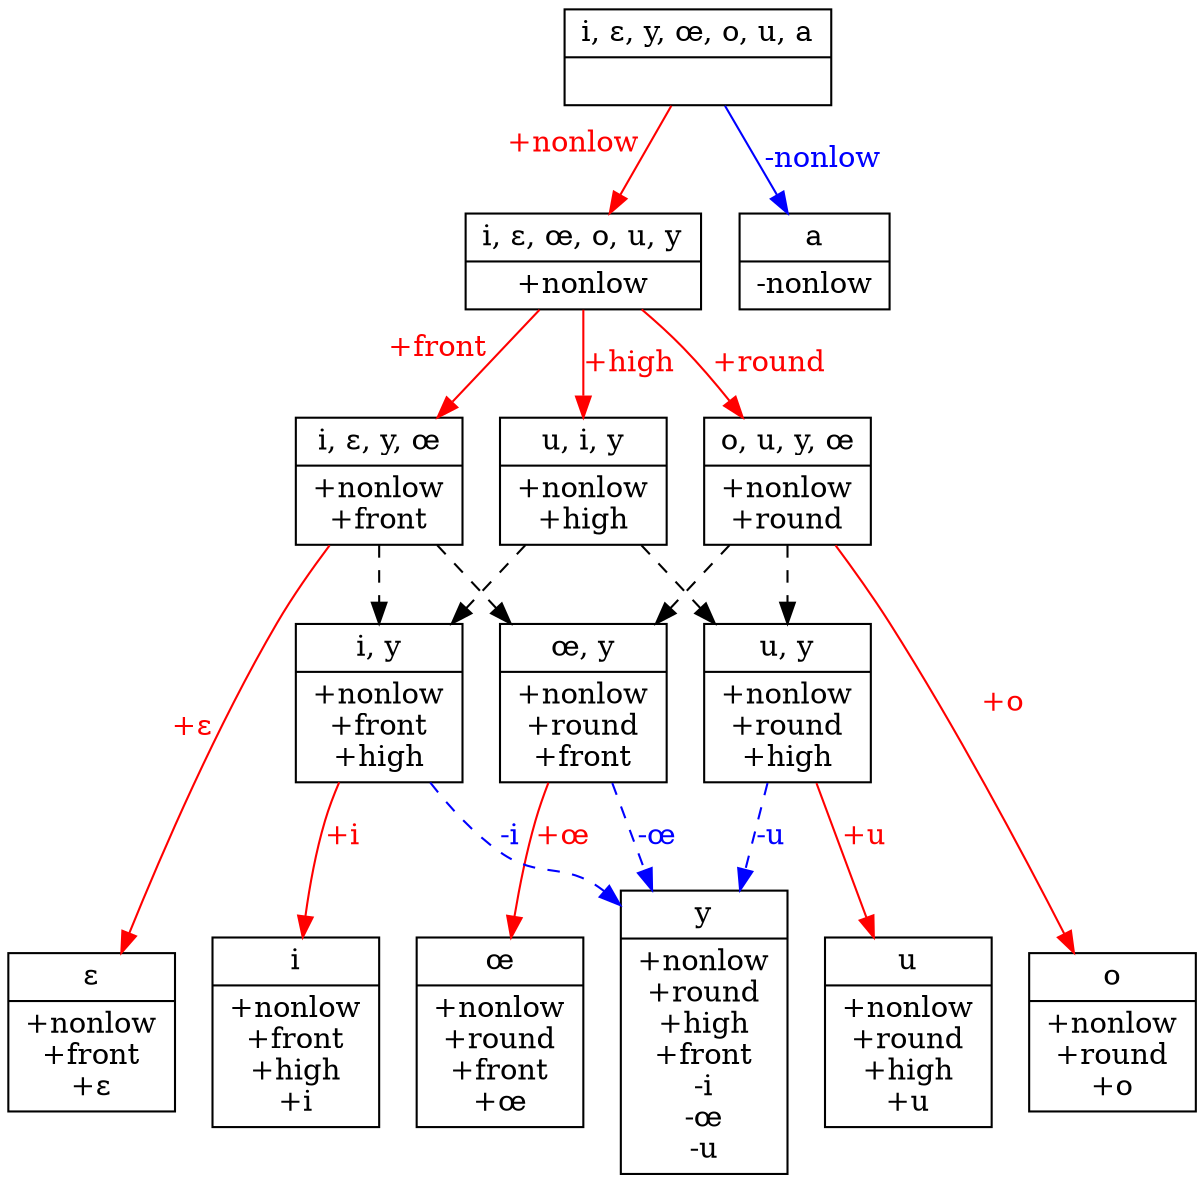 // None
digraph {
	graph [ dpi = 300 ];
	0 [label="{<segs> i, ɛ, y, œ, o, u, a |<feats>  }",shape=record]
	1 [label="{<segs> i, ɛ, œ, o, u, y |<feats> +nonlow }",shape=record]
	2 [label="{<segs> i, ɛ, y, œ |<feats> +nonlow\n+front }",shape=record]
	3 [label="{<segs> o, u, y, œ |<feats> +nonlow\n+round }",shape=record]
	4 [label="{<segs> u, i, y |<feats> +nonlow\n+high }",shape=record]
	5 [label="{<segs> i |<feats> +nonlow\n+front\n+high\n+i }",shape=record]
	6 [label="{<segs> y |<feats> +nonlow\n+round\n+high\n+front\n-i\n-œ\n-u }",shape=record]
	7 [label="{<segs> u |<feats> +nonlow\n+round\n+high\n+u }",shape=record]
	8 [label="{<segs> ɛ |<feats> +nonlow\n+front\n+ɛ }",shape=record]
	9 [label="{<segs> œ |<feats> +nonlow\n+round\n+front\n+œ }",shape=record]
	10 [label="{<segs> o |<feats> +nonlow\n+round\n+o }",shape=record]
	11 [label="{<segs> a |<feats> -nonlow }",shape=record]
	12 [label="{<segs> œ, y |<feats> +nonlow\n+round\n+front }",shape=record]
	13 [label="{<segs> i, y |<feats> +nonlow\n+front\n+high }",shape=record]
	14 [label="{<segs> u, y |<feats> +nonlow\n+round\n+high }",shape=record]

	0 -> 1 [xlabel="+nonlow",fontcolor=red,color=red]
	0 -> 11 [label="-nonlow",fontcolor=blue,color=blue]
	1 -> 2 [xlabel="+front",fontcolor=red,color=red]
	1 -> 3 [label="+round",fontcolor=red,color=red]
	1 -> 4 [label="+high",fontcolor=red,color=red]
	2 -> 8 [xlabel="+ɛ",fontcolor=red,color=red]
	2 -> 12 [style=dashed]
	2 -> 13 [style=dashed]
	3 -> 10 [label="+o",fontcolor=red,color=red]
	3 -> 12 [style=dashed]
	3 -> 14 [style=dashed]
	4 -> 13 [style=dashed]
	4 -> 14 [style=dashed]
	12 -> 6 [style=dashed,label="-œ",fontcolor=blue,color=blue]
	12 -> 9 [label="+œ",fontcolor=red,color=red]
	13 -> 5 [label="+i",fontcolor=red,color=red]
	13 -> 6 [label="-i",style=dashed,fontcolor=blue,color=blue]
	14 -> 6 [style=dashed,label="-u",fontcolor=blue,color=blue]
	14 -> 7 [label="+u",fontcolor=red,color=red]
{rank=same; 5 6 7 8 9 10}
}